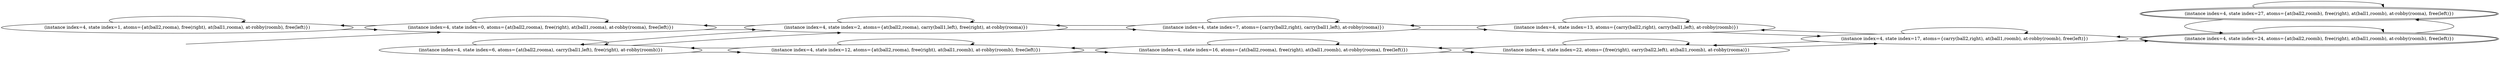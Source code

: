 digraph {
rankdir="LR"
s1[label="(instance index=4, state index=1, atoms={at(ball2,rooma), free(right), at(ball1,rooma), at-robby(roomb), free(left)})"]
s6[label="(instance index=4, state index=6, atoms={at(ball2,rooma), carry(ball1,left), free(right), at-robby(roomb)})"]
s0[label="(instance index=4, state index=0, atoms={at(ball2,rooma), free(right), at(ball1,rooma), at-robby(rooma), free(left)})"]
s12[label="(instance index=4, state index=12, atoms={at(ball2,rooma), free(right), at(ball1,roomb), at-robby(roomb), free(left)})"]
s2[label="(instance index=4, state index=2, atoms={at(ball2,rooma), carry(ball1,left), free(right), at-robby(rooma)})"]
s16[label="(instance index=4, state index=16, atoms={at(ball2,rooma), free(right), at(ball1,roomb), at-robby(rooma), free(left)})"]
s7[label="(instance index=4, state index=7, atoms={carry(ball2,right), carry(ball1,left), at-robby(rooma)})"]
s22[label="(instance index=4, state index=22, atoms={free(right), carry(ball2,left), at(ball1,roomb), at-robby(rooma)})"]
s13[label="(instance index=4, state index=13, atoms={carry(ball2,right), carry(ball1,left), at-robby(roomb)})"]
s17[label="(instance index=4, state index=17, atoms={carry(ball2,right), at(ball1,roomb), at-robby(roomb), free(left)})"]
s24[peripheries=2,label="(instance index=4, state index=24, atoms={at(ball2,roomb), free(right), at(ball1,roomb), at-robby(roomb), free(left)})"]
s27[peripheries=2,label="(instance index=4, state index=27, atoms={at(ball2,roomb), free(right), at(ball1,roomb), at-robby(rooma), free(left)})"]
Dangling [ label = "", style = invis ]
{ rank = same; Dangling }
Dangling -> s0
{ rank = same; s0}
{ rank = same; s6,s0}
{ rank = same; s12,s2}
{ rank = same; s16,s7}
{ rank = same; s22,s13}
{ rank = same; s17}
{ rank = same; s24,s27}
{
s1->s1
s1->s0
}
{
s6->s6
s6->s12
s6->s2
s0->s2
s0->s1
s0->s0
}
{
s12->s6
s12->s12
s12->s16
s2->s6
s2->s7
s2->s2
s2->s0
}
{
s16->s12
s16->s22
s16->s16
s7->s7
s7->s13
s7->s2
}
{
s22->s17
s22->s22
s22->s16
s13->s7
s13->s13
s13->s17
}
{
s17->s13
s17->s22
s17->s17
s17->s24
}
{
s24->s17
s24->s27
s24->s24
s27->s27
s27->s24
}
}
